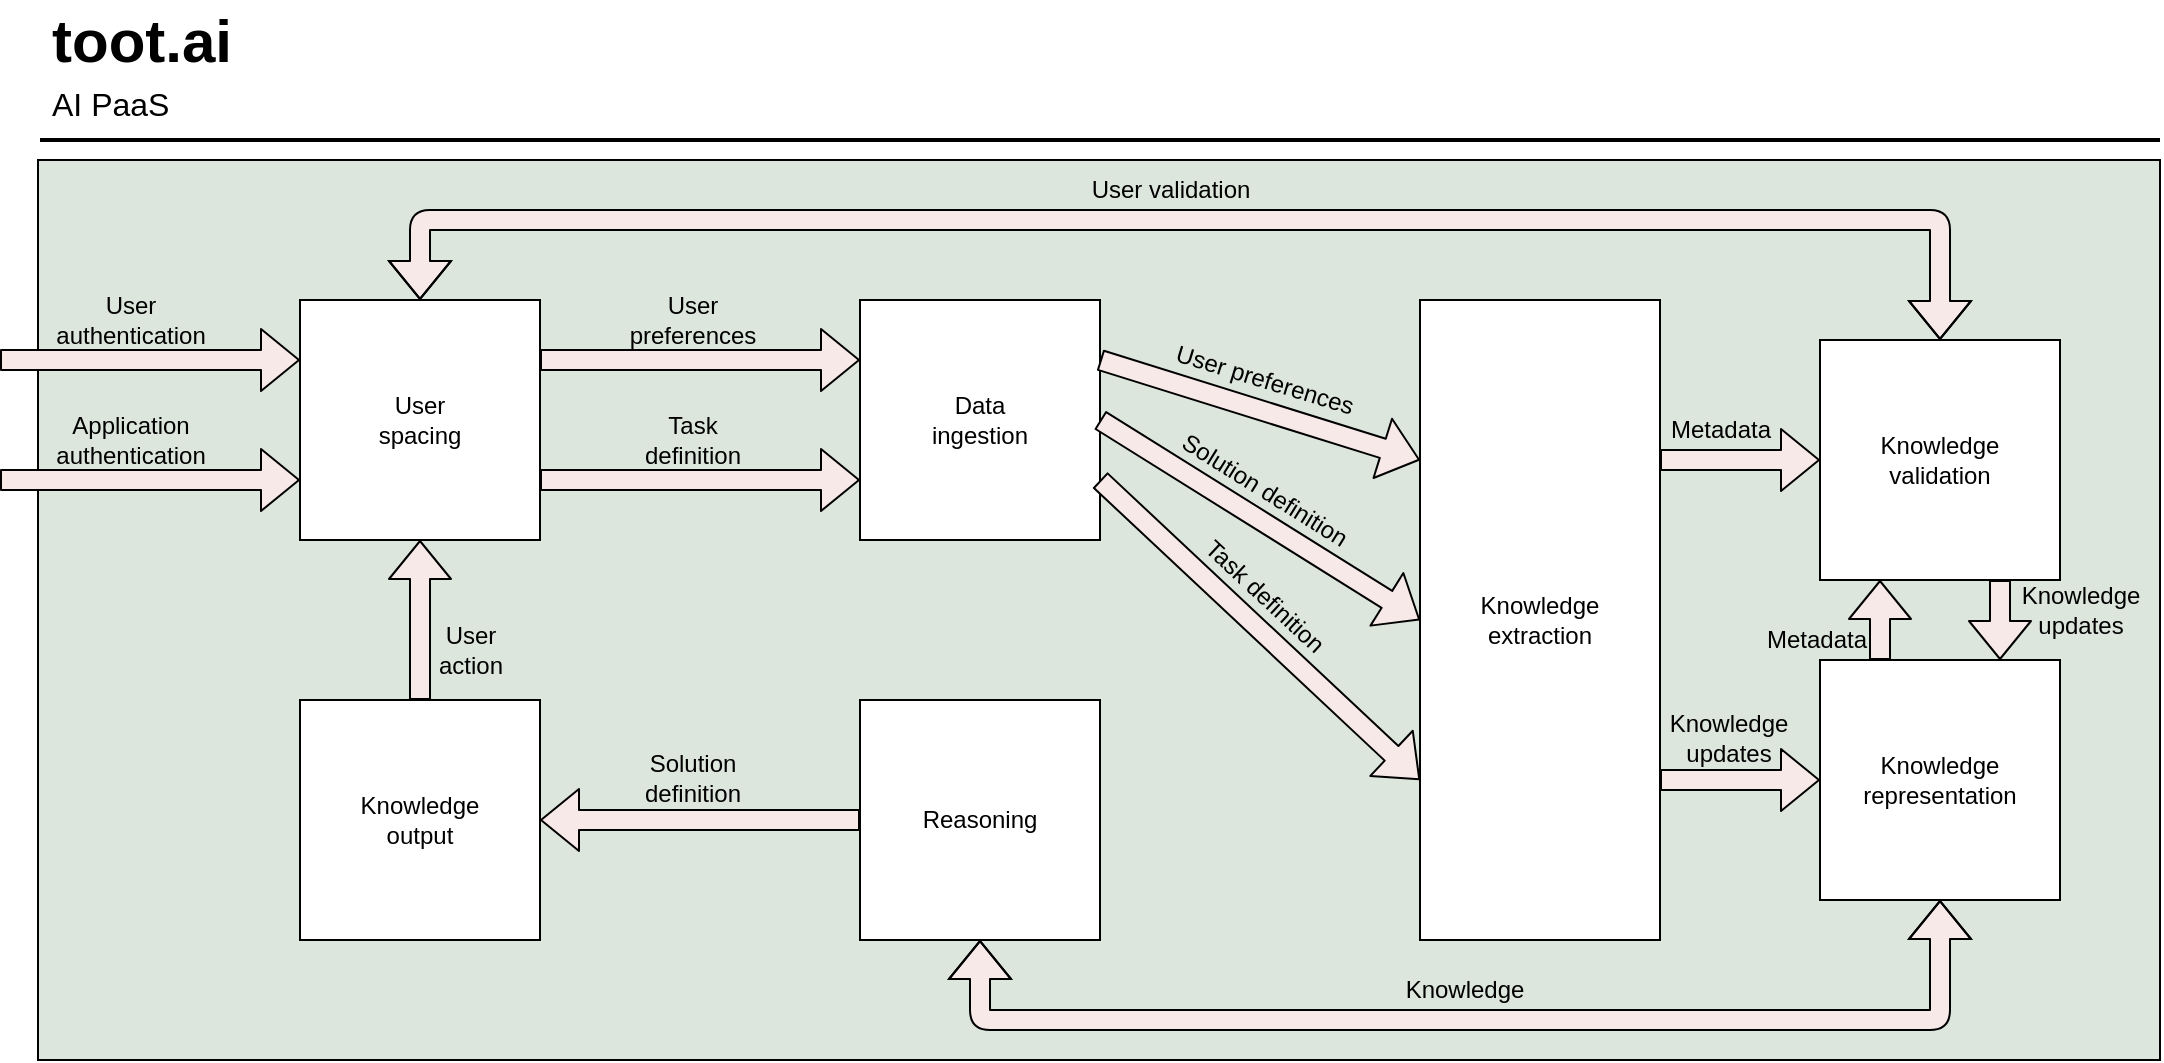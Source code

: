 <mxfile version="14.4.3" type="device"><diagram id="Ht1M8jgEwFfnCIfOTk4-" name="Page-1"><mxGraphModel dx="1161" dy="759" grid="1" gridSize="10" guides="1" tooltips="1" connect="1" arrows="1" fold="1" page="1" pageScale="1" pageWidth="827" pageHeight="1169" math="0" shadow="0"><root><mxCell id="0"/><mxCell id="1" parent="0"/><mxCell id="OpTrlIaOIzR85yDPTCUV-73" value="" style="whiteSpace=wrap;html=1;labelBackgroundColor=#ffffff;fillColor=#DDE6DD;" vertex="1" parent="1"><mxGeometry x="29" y="90" width="1061" height="450" as="geometry"/></mxCell><mxCell id="-QjtrjUzRDEMRZ5MF8oH-47" value="toot.ai" style="text;html=1;resizable=0;points=[];autosize=1;align=left;verticalAlign=top;spacingTop=-4;fontSize=30;fontStyle=1;labelBackgroundColor=none;" parent="1" vertex="1"><mxGeometry x="34" y="10" width="110" height="40" as="geometry"/></mxCell><mxCell id="-QjtrjUzRDEMRZ5MF8oH-48" value="AI PaaS" style="text;html=1;resizable=0;points=[];autosize=1;align=left;verticalAlign=top;spacingTop=-4;fontSize=16;labelBackgroundColor=none;" parent="1" vertex="1"><mxGeometry x="34" y="50" width="70" height="20" as="geometry"/></mxCell><mxCell id="SCVMTBWpLvtzJIhz15lM-1" value="" style="line;strokeWidth=2;html=1;fontSize=14;labelBackgroundColor=none;" parent="1" vertex="1"><mxGeometry x="30" y="75" width="1060" height="10" as="geometry"/></mxCell><mxCell id="OpTrlIaOIzR85yDPTCUV-12" value="Modules" parent="0"/><mxCell id="OpTrlIaOIzR85yDPTCUV-13" value="User&lt;br&gt;spacing" style="whiteSpace=wrap;html=1;labelBackgroundColor=#ffffff;" vertex="1" parent="OpTrlIaOIzR85yDPTCUV-12"><mxGeometry x="160" y="160" width="120" height="120" as="geometry"/></mxCell><mxCell id="OpTrlIaOIzR85yDPTCUV-14" value="Data&lt;br&gt;ingestion" style="whiteSpace=wrap;html=1;labelBackgroundColor=#ffffff;" vertex="1" parent="OpTrlIaOIzR85yDPTCUV-12"><mxGeometry x="440" y="160" width="120" height="120" as="geometry"/></mxCell><mxCell id="OpTrlIaOIzR85yDPTCUV-15" value="Knowledge&lt;br&gt;extraction" style="whiteSpace=wrap;html=1;labelBackgroundColor=#ffffff;" vertex="1" parent="OpTrlIaOIzR85yDPTCUV-12"><mxGeometry x="720" y="160" width="120" height="320" as="geometry"/></mxCell><mxCell id="OpTrlIaOIzR85yDPTCUV-16" value="Knowledge&lt;br&gt;representation" style="whiteSpace=wrap;html=1;labelBackgroundColor=#ffffff;" vertex="1" parent="OpTrlIaOIzR85yDPTCUV-12"><mxGeometry x="920" y="340" width="120" height="120" as="geometry"/></mxCell><mxCell id="OpTrlIaOIzR85yDPTCUV-17" value="Knowledge&lt;br&gt;validation" style="whiteSpace=wrap;html=1;labelBackgroundColor=#ffffff;" vertex="1" parent="OpTrlIaOIzR85yDPTCUV-12"><mxGeometry x="920" y="180" width="120" height="120" as="geometry"/></mxCell><mxCell id="OpTrlIaOIzR85yDPTCUV-18" value="Reasoning" style="whiteSpace=wrap;html=1;labelBackgroundColor=#ffffff;" vertex="1" parent="OpTrlIaOIzR85yDPTCUV-12"><mxGeometry x="440" y="360" width="120" height="120" as="geometry"/></mxCell><mxCell id="OpTrlIaOIzR85yDPTCUV-19" value="Knowledge&lt;br&gt;output" style="whiteSpace=wrap;html=1;labelBackgroundColor=#ffffff;" vertex="1" parent="OpTrlIaOIzR85yDPTCUV-12"><mxGeometry x="160" y="360" width="120" height="120" as="geometry"/></mxCell><mxCell id="OpTrlIaOIzR85yDPTCUV-23" value="Information Flow" parent="0"/><mxCell id="OpTrlIaOIzR85yDPTCUV-28" value="" style="shape=flexArrow;endArrow=classic;html=1;entryX=0;entryY=0.25;entryDx=0;entryDy=0;fillColor=#F8E9E9;" edge="1" parent="OpTrlIaOIzR85yDPTCUV-23" target="OpTrlIaOIzR85yDPTCUV-13"><mxGeometry width="50" height="50" relative="1" as="geometry"><mxPoint x="10" y="190" as="sourcePoint"/><mxPoint x="80" y="219.17" as="targetPoint"/></mxGeometry></mxCell><mxCell id="OpTrlIaOIzR85yDPTCUV-29" value="User&lt;br&gt;authentication" style="text;html=1;resizable=0;autosize=1;align=center;verticalAlign=middle;points=[];fillColor=none;strokeColor=none;rounded=0;" vertex="1" parent="OpTrlIaOIzR85yDPTCUV-23"><mxGeometry x="30" y="155" width="90" height="30" as="geometry"/></mxCell><mxCell id="OpTrlIaOIzR85yDPTCUV-32" value="" style="shape=flexArrow;endArrow=classic;html=1;entryX=0;entryY=0.75;entryDx=0;entryDy=0;fillColor=#F8E9E9;" edge="1" parent="OpTrlIaOIzR85yDPTCUV-23" target="OpTrlIaOIzR85yDPTCUV-13"><mxGeometry width="50" height="50" relative="1" as="geometry"><mxPoint x="10" y="250" as="sourcePoint"/><mxPoint x="144" y="263.125" as="targetPoint"/></mxGeometry></mxCell><mxCell id="OpTrlIaOIzR85yDPTCUV-35" value="Application&lt;br&gt;authentication" style="text;html=1;resizable=0;autosize=1;align=center;verticalAlign=middle;points=[];fillColor=none;strokeColor=none;rounded=0;" vertex="1" parent="OpTrlIaOIzR85yDPTCUV-23"><mxGeometry x="30" y="215" width="90" height="30" as="geometry"/></mxCell><mxCell id="OpTrlIaOIzR85yDPTCUV-36" value="" style="shape=flexArrow;endArrow=classic;html=1;exitX=1;exitY=0.25;exitDx=0;exitDy=0;entryX=0;entryY=0.25;entryDx=0;entryDy=0;fillColor=#F8E9E9;" edge="1" parent="OpTrlIaOIzR85yDPTCUV-23" source="OpTrlIaOIzR85yDPTCUV-13" target="OpTrlIaOIzR85yDPTCUV-14"><mxGeometry width="50" height="50" relative="1" as="geometry"><mxPoint x="296" y="213" as="sourcePoint"/><mxPoint x="440" y="213" as="targetPoint"/></mxGeometry></mxCell><mxCell id="OpTrlIaOIzR85yDPTCUV-37" value="User&lt;br&gt;preferences" style="text;html=1;resizable=0;autosize=1;align=center;verticalAlign=middle;points=[];fillColor=none;strokeColor=none;rounded=0;" vertex="1" parent="OpTrlIaOIzR85yDPTCUV-23"><mxGeometry x="316" y="155" width="80" height="30" as="geometry"/></mxCell><mxCell id="OpTrlIaOIzR85yDPTCUV-38" value="" style="shape=flexArrow;endArrow=classic;html=1;entryX=0;entryY=0.75;entryDx=0;entryDy=0;exitX=1;exitY=0.75;exitDx=0;exitDy=0;fillColor=#F8E9E9;" edge="1" parent="OpTrlIaOIzR85yDPTCUV-23" source="OpTrlIaOIzR85yDPTCUV-13" target="OpTrlIaOIzR85yDPTCUV-14"><mxGeometry width="50" height="50" relative="1" as="geometry"><mxPoint x="296" y="279" as="sourcePoint"/><mxPoint x="440" y="279.375" as="targetPoint"/></mxGeometry></mxCell><mxCell id="OpTrlIaOIzR85yDPTCUV-39" value="Task&lt;br&gt;definition" style="text;html=1;resizable=0;autosize=1;align=center;verticalAlign=middle;points=[];fillColor=none;strokeColor=none;rounded=0;" vertex="1" parent="OpTrlIaOIzR85yDPTCUV-23"><mxGeometry x="326" y="215" width="60" height="30" as="geometry"/></mxCell><mxCell id="OpTrlIaOIzR85yDPTCUV-40" value="" style="shape=flexArrow;endArrow=classic;html=1;entryX=0;entryY=0.25;entryDx=0;entryDy=0;exitX=1;exitY=0.25;exitDx=0;exitDy=0;fillColor=#F8E9E9;" edge="1" parent="OpTrlIaOIzR85yDPTCUV-23" source="OpTrlIaOIzR85yDPTCUV-14" target="OpTrlIaOIzR85yDPTCUV-15"><mxGeometry width="50" height="50" relative="1" as="geometry"><mxPoint x="600" y="213" as="sourcePoint"/><mxPoint x="736" y="213.125" as="targetPoint"/></mxGeometry></mxCell><mxCell id="OpTrlIaOIzR85yDPTCUV-41" value="User preferences" style="text;html=1;resizable=0;autosize=1;align=center;verticalAlign=middle;points=[];fillColor=none;strokeColor=none;rounded=0;rotation=17;" vertex="1" parent="OpTrlIaOIzR85yDPTCUV-23"><mxGeometry x="587" y="190" width="110" height="20" as="geometry"/></mxCell><mxCell id="OpTrlIaOIzR85yDPTCUV-42" value="" style="shape=flexArrow;endArrow=classic;html=1;exitX=1;exitY=0.5;exitDx=0;exitDy=0;entryX=0;entryY=0.5;entryDx=0;entryDy=0;fillColor=#F8E9E9;" edge="1" parent="OpTrlIaOIzR85yDPTCUV-23" source="OpTrlIaOIzR85yDPTCUV-14" target="OpTrlIaOIzR85yDPTCUV-15"><mxGeometry width="50" height="50" relative="1" as="geometry"><mxPoint x="600" y="245.005" as="sourcePoint"/><mxPoint x="740" y="250" as="targetPoint"/></mxGeometry></mxCell><mxCell id="OpTrlIaOIzR85yDPTCUV-43" value="" style="shape=flexArrow;endArrow=classic;html=1;exitX=1;exitY=0.75;exitDx=0;exitDy=0;entryX=0;entryY=0.75;entryDx=0;entryDy=0;fillColor=#F8E9E9;" edge="1" parent="OpTrlIaOIzR85yDPTCUV-23" source="OpTrlIaOIzR85yDPTCUV-14" target="OpTrlIaOIzR85yDPTCUV-15"><mxGeometry width="50" height="50" relative="1" as="geometry"><mxPoint x="600" y="280.005" as="sourcePoint"/><mxPoint x="720" y="280" as="targetPoint"/></mxGeometry></mxCell><mxCell id="OpTrlIaOIzR85yDPTCUV-44" value="Solution definition" style="text;html=1;resizable=0;autosize=1;align=center;verticalAlign=middle;points=[];fillColor=none;strokeColor=none;rounded=0;rotation=32;" vertex="1" parent="OpTrlIaOIzR85yDPTCUV-23"><mxGeometry x="587" y="245" width="110" height="20" as="geometry"/></mxCell><mxCell id="OpTrlIaOIzR85yDPTCUV-45" value="Task definition" style="text;html=1;resizable=0;autosize=1;align=center;verticalAlign=middle;points=[];fillColor=none;strokeColor=none;rounded=0;rotation=43;" vertex="1" parent="OpTrlIaOIzR85yDPTCUV-23"><mxGeometry x="597" y="298" width="90" height="20" as="geometry"/></mxCell><mxCell id="OpTrlIaOIzR85yDPTCUV-47" value="" style="shape=flexArrow;endArrow=classic;html=1;entryX=0;entryY=0.5;entryDx=0;entryDy=0;exitX=1;exitY=0.75;exitDx=0;exitDy=0;fillColor=#F8E9E9;" edge="1" parent="OpTrlIaOIzR85yDPTCUV-23" source="OpTrlIaOIzR85yDPTCUV-15" target="OpTrlIaOIzR85yDPTCUV-16"><mxGeometry width="50" height="50" relative="1" as="geometry"><mxPoint x="1000" y="570" as="sourcePoint"/><mxPoint x="1234" y="610.125" as="targetPoint"/></mxGeometry></mxCell><mxCell id="OpTrlIaOIzR85yDPTCUV-49" value="" style="shape=flexArrow;endArrow=classic;html=1;entryX=0;entryY=0.5;entryDx=0;entryDy=0;exitX=1;exitY=0.25;exitDx=0;exitDy=0;fillColor=#F8E9E9;" edge="1" parent="OpTrlIaOIzR85yDPTCUV-23" source="OpTrlIaOIzR85yDPTCUV-15" target="OpTrlIaOIzR85yDPTCUV-17"><mxGeometry width="50" height="50" relative="1" as="geometry"><mxPoint x="860" y="280" as="sourcePoint"/><mxPoint x="1054" y="250.375" as="targetPoint"/></mxGeometry></mxCell><mxCell id="OpTrlIaOIzR85yDPTCUV-50" value="Knowledge&lt;br&gt;updates" style="text;html=1;resizable=0;autosize=1;align=center;verticalAlign=middle;points=[];fillColor=none;strokeColor=none;rounded=0;" vertex="1" parent="OpTrlIaOIzR85yDPTCUV-23"><mxGeometry x="839" y="364" width="70" height="30" as="geometry"/></mxCell><mxCell id="OpTrlIaOIzR85yDPTCUV-51" value="Metadata" style="text;html=1;resizable=0;autosize=1;align=center;verticalAlign=middle;points=[];fillColor=none;strokeColor=none;rounded=0;" vertex="1" parent="OpTrlIaOIzR85yDPTCUV-23"><mxGeometry x="835" y="215" width="70" height="20" as="geometry"/></mxCell><mxCell id="OpTrlIaOIzR85yDPTCUV-53" value="Metadata" style="text;html=1;resizable=0;autosize=1;align=center;verticalAlign=middle;points=[];fillColor=none;strokeColor=none;rounded=0;" vertex="1" parent="OpTrlIaOIzR85yDPTCUV-23"><mxGeometry x="883" y="320" width="70" height="20" as="geometry"/></mxCell><mxCell id="OpTrlIaOIzR85yDPTCUV-54" value="" style="shape=flexArrow;endArrow=classic;html=1;exitX=0.5;exitY=0;exitDx=0;exitDy=0;startArrow=block;entryX=0.5;entryY=0;entryDx=0;entryDy=0;fillColor=#F8E9E9;" edge="1" parent="OpTrlIaOIzR85yDPTCUV-23" source="OpTrlIaOIzR85yDPTCUV-17" target="OpTrlIaOIzR85yDPTCUV-13"><mxGeometry width="50" height="50" relative="1" as="geometry"><mxPoint x="990" y="510.005" as="sourcePoint"/><mxPoint x="120" y="550" as="targetPoint"/><Array as="points"><mxPoint x="980" y="120"/><mxPoint x="220" y="120"/></Array></mxGeometry></mxCell><mxCell id="OpTrlIaOIzR85yDPTCUV-57" value="" style="shape=flexArrow;endArrow=classic;html=1;exitX=0.5;exitY=1;exitDx=0;exitDy=0;startArrow=block;entryX=0.5;entryY=1;entryDx=0;entryDy=0;fillColor=#F8E9E9;" edge="1" parent="OpTrlIaOIzR85yDPTCUV-23" source="OpTrlIaOIzR85yDPTCUV-16" target="OpTrlIaOIzR85yDPTCUV-18"><mxGeometry width="50" height="50" relative="1" as="geometry"><mxPoint x="990" y="190" as="sourcePoint"/><mxPoint x="260" y="170" as="targetPoint"/><Array as="points"><mxPoint x="980" y="520"/><mxPoint x="500" y="520"/></Array></mxGeometry></mxCell><mxCell id="OpTrlIaOIzR85yDPTCUV-58" value="" style="shape=flexArrow;endArrow=classic;html=1;entryX=1;entryY=0.5;entryDx=0;entryDy=0;exitX=0;exitY=0.5;exitDx=0;exitDy=0;fillColor=#F8E9E9;" edge="1" parent="OpTrlIaOIzR85yDPTCUV-23" source="OpTrlIaOIzR85yDPTCUV-18" target="OpTrlIaOIzR85yDPTCUV-19"><mxGeometry width="50" height="50" relative="1" as="geometry"><mxPoint x="326" y="400" as="sourcePoint"/><mxPoint x="436" y="380" as="targetPoint"/></mxGeometry></mxCell><mxCell id="OpTrlIaOIzR85yDPTCUV-59" value="" style="shape=flexArrow;endArrow=classic;html=1;entryX=0.5;entryY=1;entryDx=0;entryDy=0;exitX=0.5;exitY=0;exitDx=0;exitDy=0;fillColor=#F8E9E9;" edge="1" parent="OpTrlIaOIzR85yDPTCUV-23" source="OpTrlIaOIzR85yDPTCUV-19" target="OpTrlIaOIzR85yDPTCUV-13"><mxGeometry width="50" height="50" relative="1" as="geometry"><mxPoint x="450" y="350" as="sourcePoint"/><mxPoint x="290" y="350" as="targetPoint"/></mxGeometry></mxCell><mxCell id="OpTrlIaOIzR85yDPTCUV-60" value="" style="shape=flexArrow;endArrow=classic;html=1;entryX=0.25;entryY=1;entryDx=0;entryDy=0;exitX=0.25;exitY=0;exitDx=0;exitDy=0;fillColor=#F8E9E9;" edge="1" parent="OpTrlIaOIzR85yDPTCUV-23" source="OpTrlIaOIzR85yDPTCUV-16" target="OpTrlIaOIzR85yDPTCUV-17"><mxGeometry width="50" height="50" relative="1" as="geometry"><mxPoint x="1020" y="320" as="sourcePoint"/><mxPoint x="1100" y="320" as="targetPoint"/></mxGeometry></mxCell><mxCell id="OpTrlIaOIzR85yDPTCUV-61" value="" style="shape=flexArrow;endArrow=classic;html=1;exitX=0.75;exitY=1;exitDx=0;exitDy=0;entryX=0.75;entryY=0;entryDx=0;entryDy=0;fillColor=#F8E9E9;" edge="1" parent="OpTrlIaOIzR85yDPTCUV-23" source="OpTrlIaOIzR85yDPTCUV-17" target="OpTrlIaOIzR85yDPTCUV-16"><mxGeometry width="50" height="50" relative="1" as="geometry"><mxPoint x="1020" y="350" as="sourcePoint"/><mxPoint x="1100" y="280" as="targetPoint"/></mxGeometry></mxCell><mxCell id="OpTrlIaOIzR85yDPTCUV-63" value="Knowledge&lt;br&gt;updates" style="text;html=1;resizable=0;autosize=1;align=center;verticalAlign=middle;points=[];fillColor=none;strokeColor=none;rounded=0;" vertex="1" parent="OpTrlIaOIzR85yDPTCUV-23"><mxGeometry x="1015" y="300" width="70" height="30" as="geometry"/></mxCell><mxCell id="OpTrlIaOIzR85yDPTCUV-64" value="User validation" style="text;html=1;resizable=0;autosize=1;align=center;verticalAlign=middle;points=[];fillColor=none;strokeColor=none;rounded=0;" vertex="1" parent="OpTrlIaOIzR85yDPTCUV-23"><mxGeometry x="550" y="95" width="90" height="20" as="geometry"/></mxCell><mxCell id="OpTrlIaOIzR85yDPTCUV-67" value="Knowledge" style="text;html=1;resizable=0;autosize=1;align=center;verticalAlign=middle;points=[];fillColor=none;strokeColor=none;rounded=0;" vertex="1" parent="OpTrlIaOIzR85yDPTCUV-23"><mxGeometry x="707" y="495" width="70" height="20" as="geometry"/></mxCell><mxCell id="OpTrlIaOIzR85yDPTCUV-71" value="Solution&lt;br&gt;definition" style="text;html=1;resizable=0;autosize=1;align=center;verticalAlign=middle;points=[];fillColor=none;strokeColor=none;rounded=0;" vertex="1" parent="OpTrlIaOIzR85yDPTCUV-23"><mxGeometry x="326" y="384" width="60" height="30" as="geometry"/></mxCell><mxCell id="OpTrlIaOIzR85yDPTCUV-72" value="User&lt;br&gt;action" style="text;html=1;resizable=0;autosize=1;align=center;verticalAlign=middle;points=[];fillColor=none;strokeColor=none;rounded=0;" vertex="1" parent="OpTrlIaOIzR85yDPTCUV-23"><mxGeometry x="220" y="320" width="50" height="30" as="geometry"/></mxCell></root></mxGraphModel></diagram></mxfile>